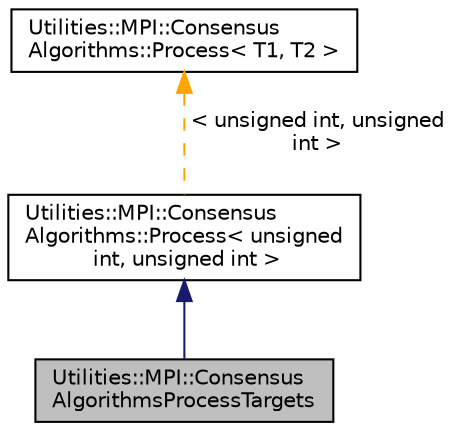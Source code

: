 digraph "Utilities::MPI::ConsensusAlgorithmsProcessTargets"
{
 // LATEX_PDF_SIZE
  edge [fontname="Helvetica",fontsize="10",labelfontname="Helvetica",labelfontsize="10"];
  node [fontname="Helvetica",fontsize="10",shape=record];
  Node1 [label="Utilities::MPI::Consensus\lAlgorithmsProcessTargets",height=0.2,width=0.4,color="black", fillcolor="grey75", style="filled", fontcolor="black",tooltip=" "];
  Node2 -> Node1 [dir="back",color="midnightblue",fontsize="10",style="solid",fontname="Helvetica"];
  Node2 [label="Utilities::MPI::Consensus\lAlgorithms::Process\< unsigned\l int, unsigned int \>",height=0.2,width=0.4,color="black", fillcolor="white", style="filled",URL="$classUtilities_1_1MPI_1_1ConsensusAlgorithms_1_1Process.html",tooltip=" "];
  Node3 -> Node2 [dir="back",color="orange",fontsize="10",style="dashed",label=" \< unsigned int, unsigned\l int \>" ,fontname="Helvetica"];
  Node3 [label="Utilities::MPI::Consensus\lAlgorithms::Process\< T1, T2 \>",height=0.2,width=0.4,color="black", fillcolor="white", style="filled",URL="$classUtilities_1_1MPI_1_1ConsensusAlgorithms_1_1Process.html",tooltip=" "];
}
